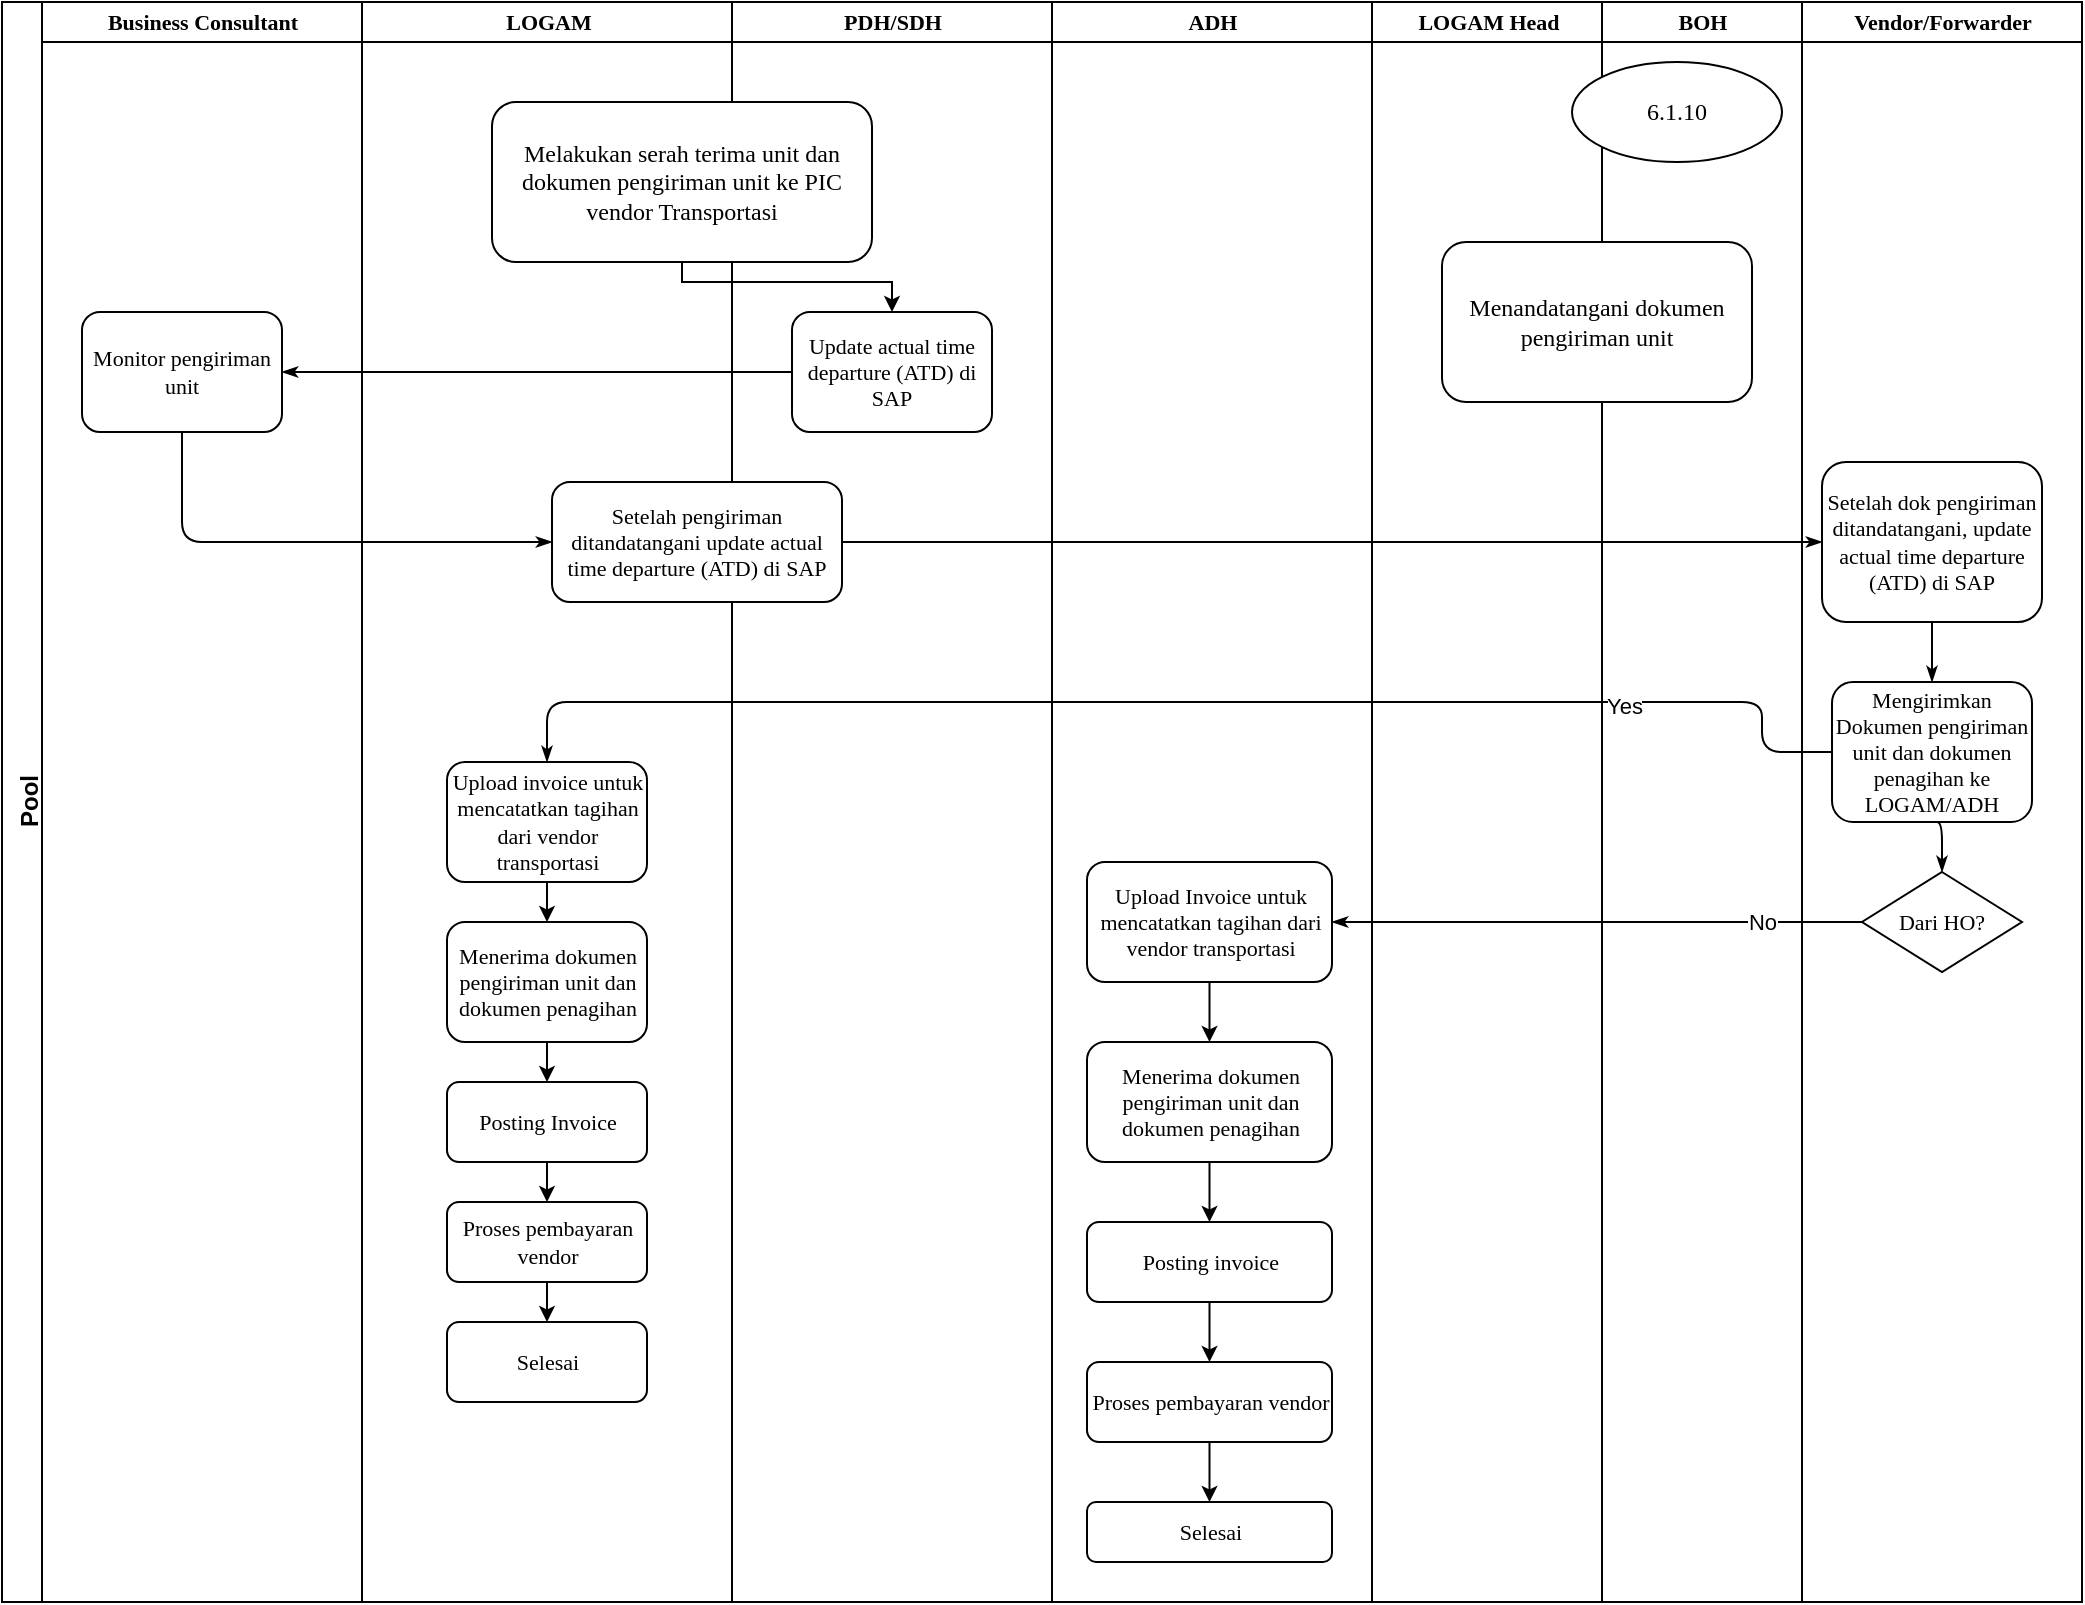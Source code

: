 <mxfile version="21.6.8" type="github">
  <diagram name="Page-1" id="74e2e168-ea6b-b213-b513-2b3c1d86103e">
    <mxGraphModel dx="847" dy="486" grid="1" gridSize="10" guides="1" tooltips="1" connect="1" arrows="1" fold="1" page="1" pageScale="1" pageWidth="1100" pageHeight="850" background="none" math="0" shadow="0">
      <root>
        <mxCell id="0" />
        <mxCell id="1" parent="0" />
        <mxCell id="77e6c97f196da883-1" value="Pool" style="swimlane;html=1;childLayout=stackLayout;startSize=20;rounded=0;shadow=0;strokeWidth=1;align=center;verticalAlign=top;horizontal=0;movable=1;resizable=1;rotatable=1;deletable=1;editable=1;locked=0;connectable=1;" parent="1" vertex="1">
          <mxGeometry x="70" y="40" width="1040" height="800" as="geometry">
            <mxRectangle x="70" y="40" width="60" height="20" as="alternateBounds" />
          </mxGeometry>
        </mxCell>
        <mxCell id="77e6c97f196da883-2" value="&lt;font style=&quot;font-size: 11px;&quot; face=&quot;Times New Roman&quot;&gt;Business Consultant&lt;/font&gt;" style="swimlane;html=1;startSize=20;" parent="77e6c97f196da883-1" vertex="1">
          <mxGeometry x="20" width="160" height="800" as="geometry" />
        </mxCell>
        <mxCell id="77e6c97f196da883-9" value="&lt;font face=&quot;Times New Roman&quot; style=&quot;font-size: 11px;&quot;&gt;Monitor pengiriman unit&lt;/font&gt;" style="rounded=1;whiteSpace=wrap;html=1;shadow=0;labelBackgroundColor=none;strokeWidth=1;fontFamily=Verdana;fontSize=8;align=center;" parent="77e6c97f196da883-2" vertex="1">
          <mxGeometry x="20" y="155" width="100" height="60" as="geometry" />
        </mxCell>
        <mxCell id="77e6c97f196da883-3" value="&lt;font face=&quot;Times New Roman&quot; style=&quot;font-size: 11px;&quot;&gt;LOGAM&lt;/font&gt;" style="swimlane;html=1;startSize=20;" parent="77e6c97f196da883-1" vertex="1">
          <mxGeometry x="180" width="185" height="800" as="geometry" />
        </mxCell>
        <mxCell id="77e6c97f196da883-21" value="&lt;font face=&quot;Times New Roman&quot; style=&quot;font-size: 11px;&quot;&gt;Upload invoice untuk mencatatkan tagihan dari vendor transportasi&lt;/font&gt;" style="rounded=1;whiteSpace=wrap;html=1;shadow=0;labelBackgroundColor=none;strokeWidth=1;fontFamily=Verdana;fontSize=8;align=center;" parent="77e6c97f196da883-3" vertex="1">
          <mxGeometry x="42.5" y="380" width="100" height="60" as="geometry" />
        </mxCell>
        <mxCell id="77e6c97f196da883-10" value="&lt;font face=&quot;Times New Roman&quot; style=&quot;font-size: 11px;&quot;&gt;Menerima dokumen pengiriman unit dan dokumen penagihan&lt;/font&gt;" style="rounded=1;whiteSpace=wrap;html=1;shadow=0;labelBackgroundColor=none;strokeWidth=1;fontFamily=Verdana;fontSize=8;align=center;" parent="77e6c97f196da883-3" vertex="1">
          <mxGeometry x="42.5" y="460" width="100" height="60" as="geometry" />
        </mxCell>
        <mxCell id="77e6c97f196da883-14" value="&lt;font face=&quot;Times New Roman&quot; style=&quot;font-size: 11px;&quot;&gt;Posting Invoice&lt;/font&gt;" style="rounded=1;whiteSpace=wrap;html=1;shadow=0;labelBackgroundColor=none;strokeWidth=1;fontFamily=Verdana;fontSize=8;align=center;" parent="77e6c97f196da883-3" vertex="1">
          <mxGeometry x="42.5" y="540" width="100" height="40" as="geometry" />
        </mxCell>
        <mxCell id="77e6c97f196da883-19" value="&lt;font face=&quot;Times New Roman&quot; style=&quot;font-size: 11px;&quot;&gt;Proses pembayaran vendor&lt;/font&gt;" style="rounded=1;whiteSpace=wrap;html=1;shadow=0;labelBackgroundColor=none;strokeWidth=1;fontFamily=Verdana;fontSize=8;align=center;" parent="77e6c97f196da883-3" vertex="1">
          <mxGeometry x="42.5" y="600" width="100" height="40" as="geometry" />
        </mxCell>
        <mxCell id="77e6c97f196da883-22" value="&lt;font style=&quot;font-size: 11px;&quot; face=&quot;Times New Roman&quot;&gt;Selesai&lt;/font&gt;" style="rounded=1;whiteSpace=wrap;html=1;shadow=0;labelBackgroundColor=none;strokeWidth=1;fontFamily=Verdana;fontSize=8;align=center;" parent="77e6c97f196da883-3" vertex="1">
          <mxGeometry x="42.5" y="660" width="100" height="40" as="geometry" />
        </mxCell>
        <mxCell id="9BGlGzTRq6roD9rzo5Fi-54" value="" style="endArrow=classic;html=1;rounded=0;exitX=0.5;exitY=1;exitDx=0;exitDy=0;entryX=0.5;entryY=0;entryDx=0;entryDy=0;endSize=5;startSize=5;" edge="1" parent="77e6c97f196da883-3" source="77e6c97f196da883-21" target="77e6c97f196da883-10">
          <mxGeometry width="50" height="50" relative="1" as="geometry">
            <mxPoint x="200" y="590" as="sourcePoint" />
            <mxPoint x="250" y="540" as="targetPoint" />
          </mxGeometry>
        </mxCell>
        <mxCell id="9BGlGzTRq6roD9rzo5Fi-55" value="" style="endArrow=classic;html=1;rounded=0;endSize=5;startSize=5;exitX=0.5;exitY=1;exitDx=0;exitDy=0;entryX=0.5;entryY=0;entryDx=0;entryDy=0;jumpSize=6;" edge="1" parent="77e6c97f196da883-3" source="77e6c97f196da883-10" target="77e6c97f196da883-14">
          <mxGeometry width="50" height="50" relative="1" as="geometry">
            <mxPoint x="444" y="670" as="sourcePoint" />
            <mxPoint x="444" y="700" as="targetPoint" />
          </mxGeometry>
        </mxCell>
        <mxCell id="9BGlGzTRq6roD9rzo5Fi-56" value="" style="endArrow=classic;html=1;rounded=0;endSize=5;startSize=5;exitX=0.5;exitY=1;exitDx=0;exitDy=0;entryX=0.5;entryY=0;entryDx=0;entryDy=0;" edge="1" parent="77e6c97f196da883-3" source="77e6c97f196da883-14" target="77e6c97f196da883-19">
          <mxGeometry width="50" height="50" relative="1" as="geometry">
            <mxPoint x="454" y="680" as="sourcePoint" />
            <mxPoint x="454" y="710" as="targetPoint" />
          </mxGeometry>
        </mxCell>
        <mxCell id="9BGlGzTRq6roD9rzo5Fi-57" value="" style="endArrow=classic;html=1;rounded=0;endSize=5;startSize=5;exitX=0.5;exitY=1;exitDx=0;exitDy=0;entryX=0.5;entryY=0;entryDx=0;entryDy=0;" edge="1" parent="77e6c97f196da883-3" source="77e6c97f196da883-19" target="77e6c97f196da883-22">
          <mxGeometry width="50" height="50" relative="1" as="geometry">
            <mxPoint x="464" y="690" as="sourcePoint" />
            <mxPoint x="464" y="720" as="targetPoint" />
          </mxGeometry>
        </mxCell>
        <mxCell id="77e6c97f196da883-4" value="&lt;font style=&quot;font-size: 11px;&quot; face=&quot;Times New Roman&quot;&gt;PDH/SDH&lt;/font&gt;" style="swimlane;html=1;startSize=20;" parent="77e6c97f196da883-1" vertex="1">
          <mxGeometry x="365" width="160" height="800" as="geometry" />
        </mxCell>
        <mxCell id="77e6c97f196da883-12" value="&lt;font style=&quot;font-size: 11px;&quot; face=&quot;Times New Roman&quot;&gt;Update actual time departure (ATD) di SAP&lt;/font&gt;" style="rounded=1;whiteSpace=wrap;html=1;shadow=0;labelBackgroundColor=none;strokeWidth=1;fontFamily=Verdana;fontSize=8;align=center;" parent="77e6c97f196da883-4" vertex="1">
          <mxGeometry x="30" y="155" width="100" height="60" as="geometry" />
        </mxCell>
        <mxCell id="77e6c97f196da883-11" value="&lt;font face=&quot;Times New Roman&quot; style=&quot;font-size: 12px;&quot;&gt;Melakukan serah terima unit dan dokumen pengiriman unit ke PIC vendor Transportasi&lt;/font&gt;" style="rounded=1;whiteSpace=wrap;html=1;shadow=0;labelBackgroundColor=none;strokeWidth=1;fontFamily=Verdana;fontSize=8;align=center;" parent="77e6c97f196da883-4" vertex="1">
          <mxGeometry x="-120" y="50" width="190" height="80" as="geometry" />
        </mxCell>
        <mxCell id="77e6c97f196da883-15" value="&lt;font style=&quot;font-size: 11px;&quot; face=&quot;Times New Roman&quot;&gt;Setelah pengiriman ditandatangani update actual time departure (ATD) di SAP&lt;/font&gt;" style="rounded=1;whiteSpace=wrap;html=1;shadow=0;labelBackgroundColor=none;strokeWidth=1;fontFamily=Verdana;fontSize=8;align=center;" parent="77e6c97f196da883-4" vertex="1">
          <mxGeometry x="-90" y="240" width="145" height="60" as="geometry" />
        </mxCell>
        <mxCell id="9BGlGzTRq6roD9rzo5Fi-34" value="" style="endArrow=classic;html=1;rounded=0;exitX=0.5;exitY=1;exitDx=0;exitDy=0;entryX=0.5;entryY=0;entryDx=0;entryDy=0;fontSize=8;endSize=5;startSize=5;" edge="1" parent="77e6c97f196da883-4" source="77e6c97f196da883-11" target="77e6c97f196da883-12">
          <mxGeometry width="50" height="50" relative="1" as="geometry">
            <mxPoint x="-135" y="240" as="sourcePoint" />
            <mxPoint x="-85" y="190" as="targetPoint" />
            <Array as="points">
              <mxPoint x="-25" y="140" />
              <mxPoint x="80" y="140" />
            </Array>
          </mxGeometry>
        </mxCell>
        <mxCell id="77e6c97f196da883-5" value="&lt;font style=&quot;font-size: 11px;&quot; face=&quot;Times New Roman&quot;&gt;ADH&lt;/font&gt;" style="swimlane;html=1;startSize=20;" parent="77e6c97f196da883-1" vertex="1">
          <mxGeometry x="525" width="160" height="800" as="geometry" />
        </mxCell>
        <mxCell id="77e6c97f196da883-23" value="&lt;font style=&quot;font-size: 11px;&quot; face=&quot;Times New Roman&quot;&gt;Upload Invoice untuk mencatatkan tagihan dari vendor transportasi&lt;/font&gt;" style="rounded=1;whiteSpace=wrap;html=1;shadow=0;labelBackgroundColor=none;strokeWidth=1;fontFamily=Verdana;fontSize=8;align=center;" parent="77e6c97f196da883-5" vertex="1">
          <mxGeometry x="17.5" y="430" width="122.5" height="60" as="geometry" />
        </mxCell>
        <mxCell id="9BGlGzTRq6roD9rzo5Fi-9" value="&lt;font style=&quot;font-size: 11px;&quot; face=&quot;Times New Roman&quot;&gt;Menerima dokumen pengiriman unit dan dokumen penagihan&lt;/font&gt;" style="rounded=1;whiteSpace=wrap;html=1;shadow=0;labelBackgroundColor=none;strokeWidth=1;fontFamily=Verdana;fontSize=8;align=center;" vertex="1" parent="77e6c97f196da883-5">
          <mxGeometry x="17.5" y="520" width="122.5" height="60" as="geometry" />
        </mxCell>
        <mxCell id="9BGlGzTRq6roD9rzo5Fi-10" value="&lt;font face=&quot;Times New Roman&quot; style=&quot;font-size: 11px;&quot;&gt;Posting invoice&lt;/font&gt;" style="rounded=1;whiteSpace=wrap;html=1;shadow=0;labelBackgroundColor=none;strokeWidth=1;fontFamily=Verdana;fontSize=8;align=center;" vertex="1" parent="77e6c97f196da883-5">
          <mxGeometry x="17.5" y="610" width="122.5" height="40" as="geometry" />
        </mxCell>
        <mxCell id="9BGlGzTRq6roD9rzo5Fi-11" value="&lt;font face=&quot;Times New Roman&quot; style=&quot;font-size: 11px;&quot;&gt;Proses pembayaran vendor&lt;/font&gt;" style="rounded=1;whiteSpace=wrap;html=1;shadow=0;labelBackgroundColor=none;strokeWidth=1;fontFamily=Verdana;fontSize=8;align=center;" vertex="1" parent="77e6c97f196da883-5">
          <mxGeometry x="17.5" y="680" width="122.5" height="40" as="geometry" />
        </mxCell>
        <mxCell id="9BGlGzTRq6roD9rzo5Fi-12" value="&lt;font style=&quot;font-size: 11px;&quot; face=&quot;Times New Roman&quot;&gt;Selesai&lt;/font&gt;" style="rounded=1;whiteSpace=wrap;html=1;shadow=0;labelBackgroundColor=none;strokeWidth=1;fontFamily=Verdana;fontSize=8;align=center;" vertex="1" parent="77e6c97f196da883-5">
          <mxGeometry x="17.5" y="750" width="122.5" height="30" as="geometry" />
        </mxCell>
        <mxCell id="9BGlGzTRq6roD9rzo5Fi-42" value="" style="endArrow=classic;html=1;rounded=0;endSize=5;startSize=5;exitX=0.5;exitY=1;exitDx=0;exitDy=0;entryX=0.5;entryY=0;entryDx=0;entryDy=0;" edge="1" parent="77e6c97f196da883-5" source="77e6c97f196da883-23" target="9BGlGzTRq6roD9rzo5Fi-9">
          <mxGeometry width="50" height="50" relative="1" as="geometry">
            <mxPoint x="-5" y="330" as="sourcePoint" />
            <mxPoint x="45" y="280" as="targetPoint" />
          </mxGeometry>
        </mxCell>
        <mxCell id="9BGlGzTRq6roD9rzo5Fi-43" value="" style="endArrow=classic;html=1;rounded=0;endSize=5;startSize=5;exitX=0.5;exitY=1;exitDx=0;exitDy=0;entryX=0.5;entryY=0;entryDx=0;entryDy=0;" edge="1" parent="77e6c97f196da883-5" source="9BGlGzTRq6roD9rzo5Fi-9" target="9BGlGzTRq6roD9rzo5Fi-10">
          <mxGeometry width="50" height="50" relative="1" as="geometry">
            <mxPoint x="89" y="500" as="sourcePoint" />
            <mxPoint x="89" y="530" as="targetPoint" />
          </mxGeometry>
        </mxCell>
        <mxCell id="9BGlGzTRq6roD9rzo5Fi-52" value="" style="endArrow=classic;html=1;rounded=0;endSize=5;startSize=5;exitX=0.5;exitY=1;exitDx=0;exitDy=0;entryX=0.5;entryY=0;entryDx=0;entryDy=0;" edge="1" parent="77e6c97f196da883-5" source="9BGlGzTRq6roD9rzo5Fi-10" target="9BGlGzTRq6roD9rzo5Fi-11">
          <mxGeometry width="50" height="50" relative="1" as="geometry">
            <mxPoint x="89" y="590" as="sourcePoint" />
            <mxPoint x="89" y="620" as="targetPoint" />
          </mxGeometry>
        </mxCell>
        <mxCell id="9BGlGzTRq6roD9rzo5Fi-53" value="" style="endArrow=classic;html=1;rounded=0;endSize=5;startSize=5;exitX=0.5;exitY=1;exitDx=0;exitDy=0;entryX=0.5;entryY=0;entryDx=0;entryDy=0;" edge="1" parent="77e6c97f196da883-5" source="9BGlGzTRq6roD9rzo5Fi-11" target="9BGlGzTRq6roD9rzo5Fi-12">
          <mxGeometry width="50" height="50" relative="1" as="geometry">
            <mxPoint x="89" y="660" as="sourcePoint" />
            <mxPoint x="89" y="690" as="targetPoint" />
          </mxGeometry>
        </mxCell>
        <mxCell id="77e6c97f196da883-6" value="&lt;font face=&quot;Times New Roman&quot; style=&quot;font-size: 11px;&quot;&gt;LOGAM Head&lt;/font&gt;" style="swimlane;html=1;startSize=20;" parent="77e6c97f196da883-1" vertex="1">
          <mxGeometry x="685" width="115" height="800" as="geometry" />
        </mxCell>
        <mxCell id="9BGlGzTRq6roD9rzo5Fi-1" value="&lt;font style=&quot;font-size: 11px;&quot; face=&quot;Times New Roman&quot;&gt;BOH&lt;/font&gt;" style="swimlane;html=1;startSize=20;" vertex="1" parent="77e6c97f196da883-1">
          <mxGeometry x="800" width="100" height="800" as="geometry" />
        </mxCell>
        <mxCell id="9BGlGzTRq6roD9rzo5Fi-14" value="&lt;font face=&quot;Times New Roman&quot;&gt;6.1.10&lt;/font&gt;" style="ellipse;whiteSpace=wrap;html=1;" vertex="1" parent="9BGlGzTRq6roD9rzo5Fi-1">
          <mxGeometry x="-15" y="30" width="105" height="50" as="geometry" />
        </mxCell>
        <mxCell id="9BGlGzTRq6roD9rzo5Fi-15" value="&lt;font face=&quot;Times New Roman&quot;&gt;Menandatangani dokumen pengiriman unit&lt;/font&gt;" style="rounded=1;whiteSpace=wrap;html=1;" vertex="1" parent="9BGlGzTRq6roD9rzo5Fi-1">
          <mxGeometry x="-80" y="120" width="155" height="80" as="geometry" />
        </mxCell>
        <mxCell id="9BGlGzTRq6roD9rzo5Fi-28" style="edgeStyle=orthogonalEdgeStyle;rounded=1;html=1;labelBackgroundColor=none;startArrow=none;startFill=0;startSize=5;endArrow=classicThin;endFill=1;endSize=5;jettySize=auto;orthogonalLoop=1;strokeWidth=1;fontFamily=Verdana;fontSize=8;entryX=0;entryY=0.5;entryDx=0;entryDy=0;exitX=1;exitY=0.5;exitDx=0;exitDy=0;" edge="1" parent="77e6c97f196da883-1" source="77e6c97f196da883-15" target="77e6c97f196da883-17">
          <mxGeometry relative="1" as="geometry">
            <mxPoint x="150" y="195" as="sourcePoint" />
            <mxPoint x="405" y="195" as="targetPoint" />
          </mxGeometry>
        </mxCell>
        <mxCell id="77e6c97f196da883-30" style="edgeStyle=orthogonalEdgeStyle;rounded=1;html=1;labelBackgroundColor=none;startArrow=none;startFill=0;startSize=5;endArrow=classicThin;endFill=1;endSize=5;jettySize=auto;orthogonalLoop=1;strokeWidth=1;fontFamily=Verdana;fontSize=8;entryX=0;entryY=0.5;entryDx=0;entryDy=0;exitX=0.5;exitY=1;exitDx=0;exitDy=0;" parent="77e6c97f196da883-1" source="77e6c97f196da883-9" target="77e6c97f196da883-15" edge="1">
          <mxGeometry relative="1" as="geometry">
            <mxPoint x="360" y="290" as="targetPoint" />
          </mxGeometry>
        </mxCell>
        <mxCell id="77e6c97f196da883-28" style="edgeStyle=orthogonalEdgeStyle;rounded=1;html=1;labelBackgroundColor=none;startArrow=none;startFill=0;startSize=5;endArrow=classicThin;endFill=1;endSize=5;jettySize=auto;orthogonalLoop=1;strokeWidth=1;fontFamily=Verdana;fontSize=8" parent="77e6c97f196da883-1" source="77e6c97f196da883-12" target="77e6c97f196da883-9" edge="1">
          <mxGeometry relative="1" as="geometry" />
        </mxCell>
        <mxCell id="9BGlGzTRq6roD9rzo5Fi-36" style="edgeStyle=orthogonalEdgeStyle;rounded=1;html=1;labelBackgroundColor=none;startArrow=none;startFill=0;startSize=5;endArrow=classicThin;endFill=1;endSize=5;jettySize=auto;orthogonalLoop=1;strokeWidth=1;fontFamily=Verdana;fontSize=8;entryX=1;entryY=0.5;entryDx=0;entryDy=0;exitX=0;exitY=1;exitDx=0;exitDy=0;" edge="1" parent="77e6c97f196da883-1" source="9BGlGzTRq6roD9rzo5Fi-3" target="77e6c97f196da883-23">
          <mxGeometry relative="1" as="geometry">
            <mxPoint x="1000" y="510" as="sourcePoint" />
            <mxPoint x="333" y="395" as="targetPoint" />
            <Array as="points">
              <mxPoint x="960" y="460" />
            </Array>
          </mxGeometry>
        </mxCell>
        <mxCell id="9BGlGzTRq6roD9rzo5Fi-37" value="No" style="edgeLabel;html=1;align=center;verticalAlign=middle;resizable=0;points=[];" vertex="1" connectable="0" parent="9BGlGzTRq6roD9rzo5Fi-36">
          <mxGeometry x="-0.628" y="2" relative="1" as="geometry">
            <mxPoint x="-44" y="-2" as="offset" />
          </mxGeometry>
        </mxCell>
        <mxCell id="9BGlGzTRq6roD9rzo5Fi-30" style="edgeStyle=orthogonalEdgeStyle;rounded=1;html=1;labelBackgroundColor=none;startArrow=none;startFill=0;startSize=5;endArrow=classicThin;endFill=1;endSize=5;jettySize=auto;orthogonalLoop=1;strokeWidth=1;fontFamily=Verdana;fontSize=8;entryX=0.5;entryY=0;entryDx=0;entryDy=0;exitX=0;exitY=0.5;exitDx=0;exitDy=0;" edge="1" parent="77e6c97f196da883-1" source="77e6c97f196da883-18" target="77e6c97f196da883-21">
          <mxGeometry relative="1" as="geometry">
            <mxPoint x="859.96" y="434.98" as="sourcePoint" />
            <mxPoint x="242.46" y="364.98" as="targetPoint" />
            <Array as="points">
              <mxPoint x="880" y="375" />
              <mxPoint x="880" y="350" />
              <mxPoint x="273" y="350" />
            </Array>
          </mxGeometry>
        </mxCell>
        <mxCell id="9BGlGzTRq6roD9rzo5Fi-31" value="Yes" style="edgeLabel;html=1;align=center;verticalAlign=middle;resizable=0;points=[];" vertex="1" connectable="0" parent="9BGlGzTRq6roD9rzo5Fi-30">
          <mxGeometry x="-0.628" y="2" relative="1" as="geometry">
            <mxPoint as="offset" />
          </mxGeometry>
        </mxCell>
        <mxCell id="77e6c97f196da883-7" value="&lt;font face=&quot;Times New Roman&quot; style=&quot;font-size: 11px;&quot;&gt;Vendor/Forwarder&lt;/font&gt;" style="swimlane;html=1;startSize=20;" parent="77e6c97f196da883-1" vertex="1">
          <mxGeometry x="900" width="140" height="800" as="geometry" />
        </mxCell>
        <mxCell id="77e6c97f196da883-17" value="&lt;font face=&quot;Times New Roman&quot; style=&quot;font-size: 11px;&quot;&gt;Setelah dok pengiriman ditandatangani, update actual time departure (ATD) di SAP&lt;/font&gt;" style="rounded=1;whiteSpace=wrap;html=1;shadow=0;labelBackgroundColor=none;strokeWidth=1;fontFamily=Verdana;fontSize=8;align=center;" parent="77e6c97f196da883-7" vertex="1">
          <mxGeometry x="10" y="230" width="110" height="80" as="geometry" />
        </mxCell>
        <mxCell id="77e6c97f196da883-18" value="&lt;font style=&quot;font-size: 11px;&quot; face=&quot;Times New Roman&quot;&gt;Mengirimkan Dokumen pengiriman unit dan dokumen penagihan ke LOGAM/ADH&lt;/font&gt;" style="rounded=1;whiteSpace=wrap;html=1;shadow=0;labelBackgroundColor=none;strokeWidth=1;fontFamily=Verdana;fontSize=8;align=center;" parent="77e6c97f196da883-7" vertex="1">
          <mxGeometry x="15" y="340" width="100" height="70" as="geometry" />
        </mxCell>
        <mxCell id="107ba76e4e335f99-1" style="edgeStyle=orthogonalEdgeStyle;rounded=1;html=1;labelBackgroundColor=none;startArrow=none;startFill=0;startSize=5;endArrow=classicThin;endFill=1;endSize=5;jettySize=auto;orthogonalLoop=1;strokeWidth=1;fontFamily=Verdana;fontSize=8" parent="77e6c97f196da883-7" source="77e6c97f196da883-17" target="77e6c97f196da883-18" edge="1">
          <mxGeometry relative="1" as="geometry">
            <Array as="points">
              <mxPoint x="85" y="340" />
              <mxPoint x="85" y="340" />
            </Array>
          </mxGeometry>
        </mxCell>
        <mxCell id="9BGlGzTRq6roD9rzo5Fi-3" value="&lt;font style=&quot;font-size: 11px;&quot; face=&quot;Times New Roman&quot;&gt;Dari HO?&lt;/font&gt;" style="rhombus;whiteSpace=wrap;html=1;" vertex="1" parent="77e6c97f196da883-7">
          <mxGeometry x="30" y="435" width="80" height="50" as="geometry" />
        </mxCell>
        <mxCell id="9BGlGzTRq6roD9rzo5Fi-6" style="edgeStyle=orthogonalEdgeStyle;rounded=1;html=1;labelBackgroundColor=none;startArrow=none;startFill=0;startSize=5;endArrow=classicThin;endFill=1;endSize=5;jettySize=auto;orthogonalLoop=1;strokeWidth=1;fontFamily=Verdana;fontSize=8;exitX=0.5;exitY=1;exitDx=0;exitDy=0;entryX=0.5;entryY=0;entryDx=0;entryDy=0;" edge="1" parent="77e6c97f196da883-7" source="77e6c97f196da883-18" target="9BGlGzTRq6roD9rzo5Fi-3">
          <mxGeometry relative="1" as="geometry">
            <mxPoint x="95" y="320" as="sourcePoint" />
            <mxPoint x="95" y="350" as="targetPoint" />
            <Array as="points">
              <mxPoint x="70" y="410" />
            </Array>
          </mxGeometry>
        </mxCell>
      </root>
    </mxGraphModel>
  </diagram>
</mxfile>
